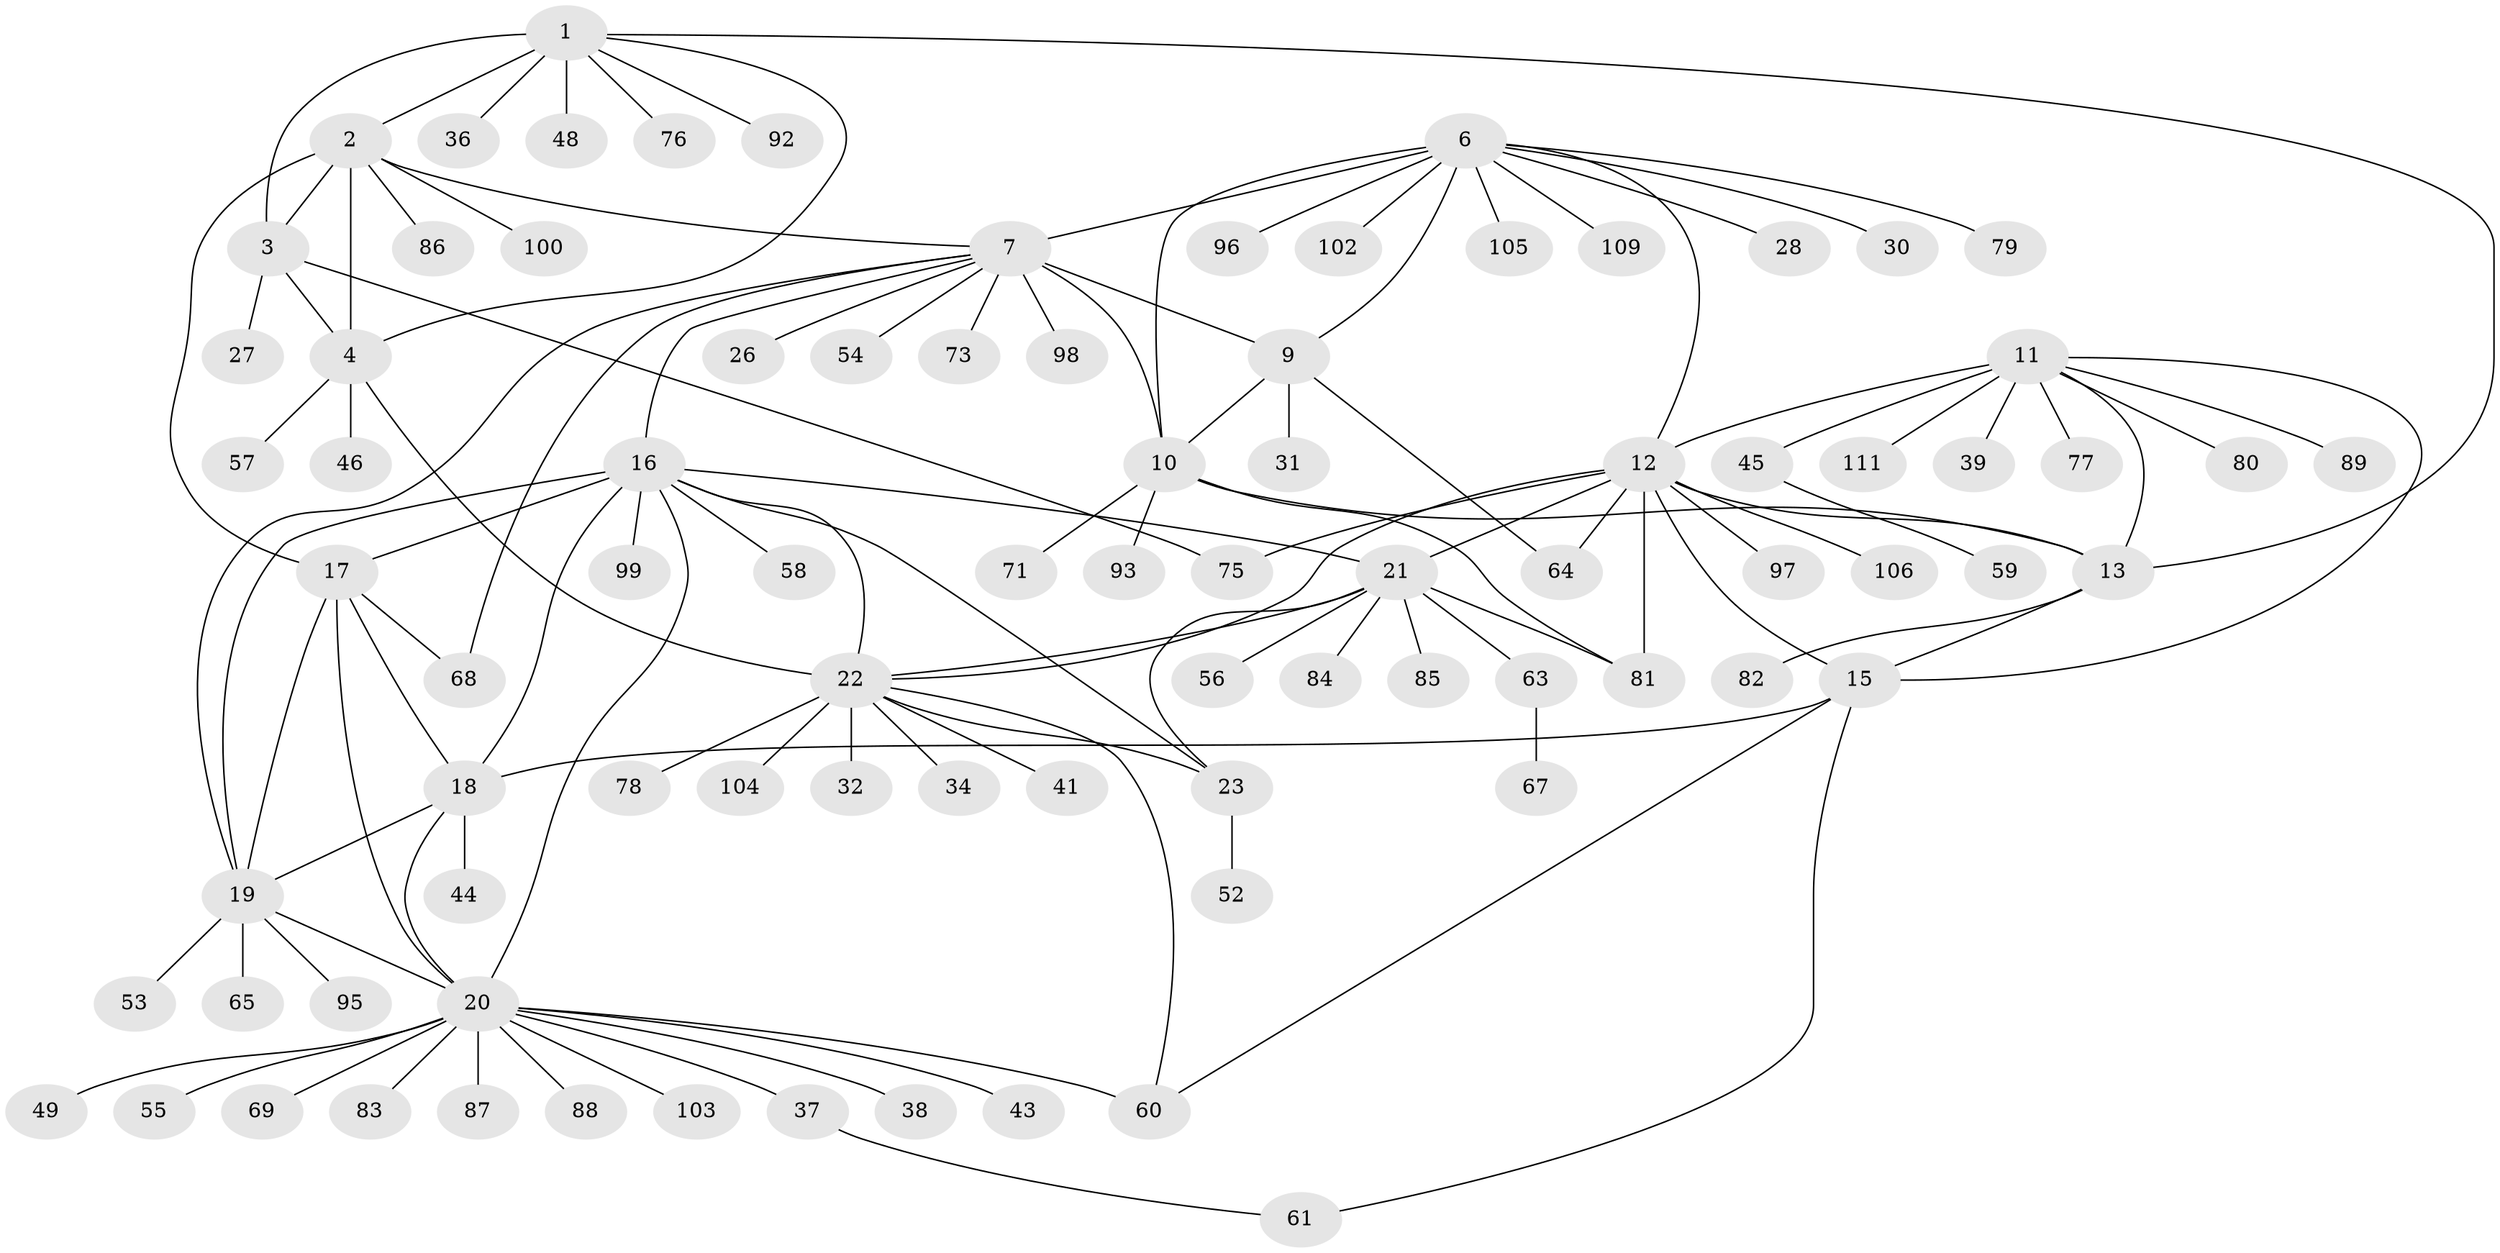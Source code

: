 // original degree distribution, {8: 0.009009009009009009, 9: 0.02702702702702703, 7: 0.07207207207207207, 5: 0.02702702702702703, 11: 0.036036036036036036, 10: 0.018018018018018018, 6: 0.018018018018018018, 15: 0.009009009009009009, 4: 0.009009009009009009, 1: 0.5945945945945946, 3: 0.04504504504504504, 2: 0.13513513513513514}
// Generated by graph-tools (version 1.1) at 2025/11/02/27/25 16:11:34]
// undirected, 86 vertices, 119 edges
graph export_dot {
graph [start="1"]
  node [color=gray90,style=filled];
  1 [super="+5"];
  2 [super="+110"];
  3 [super="+91"];
  4;
  6 [super="+29"];
  7 [super="+8"];
  9 [super="+70"];
  10 [super="+33"];
  11 [super="+51"];
  12 [super="+14"];
  13 [super="+47"];
  15;
  16 [super="+25"];
  17 [super="+35"];
  18 [super="+50"];
  19 [super="+66"];
  20 [super="+42"];
  21 [super="+101"];
  22 [super="+40"];
  23 [super="+24"];
  26;
  27;
  28;
  30;
  31;
  32 [super="+107"];
  34;
  36;
  37 [super="+72"];
  38;
  39;
  41;
  43;
  44;
  45;
  46;
  48;
  49;
  52;
  53;
  54;
  55 [super="+74"];
  56;
  57;
  58;
  59 [super="+94"];
  60 [super="+62"];
  61;
  63;
  64;
  65;
  67;
  68;
  69;
  71;
  73;
  75;
  76;
  77;
  78;
  79 [super="+90"];
  80;
  81;
  82;
  83;
  84;
  85;
  86;
  87;
  88;
  89;
  92;
  93;
  95;
  96;
  97;
  98;
  99;
  100;
  102;
  103;
  104;
  105 [super="+108"];
  106;
  109;
  111;
  1 -- 2 [weight=2];
  1 -- 3 [weight=2];
  1 -- 4 [weight=2];
  1 -- 13;
  1 -- 36;
  1 -- 48;
  1 -- 76;
  1 -- 92;
  2 -- 3;
  2 -- 4;
  2 -- 17;
  2 -- 86;
  2 -- 100;
  2 -- 7;
  3 -- 4;
  3 -- 27;
  3 -- 75;
  4 -- 22;
  4 -- 46;
  4 -- 57;
  6 -- 7 [weight=2];
  6 -- 9;
  6 -- 10;
  6 -- 12;
  6 -- 28;
  6 -- 30;
  6 -- 79;
  6 -- 102;
  6 -- 109;
  6 -- 96;
  6 -- 105;
  7 -- 9 [weight=2];
  7 -- 10 [weight=2];
  7 -- 19;
  7 -- 26;
  7 -- 68;
  7 -- 73;
  7 -- 98;
  7 -- 54;
  7 -- 16;
  9 -- 10;
  9 -- 31;
  9 -- 64;
  10 -- 71;
  10 -- 81;
  10 -- 93;
  10 -- 13;
  11 -- 12 [weight=2];
  11 -- 13;
  11 -- 15;
  11 -- 39;
  11 -- 45;
  11 -- 77;
  11 -- 80;
  11 -- 89;
  11 -- 111;
  12 -- 13 [weight=2];
  12 -- 15 [weight=2];
  12 -- 21;
  12 -- 64;
  12 -- 75;
  12 -- 81;
  12 -- 97;
  12 -- 106;
  12 -- 22;
  13 -- 15;
  13 -- 82;
  15 -- 18;
  15 -- 61;
  15 -- 60;
  16 -- 17;
  16 -- 18;
  16 -- 19;
  16 -- 20;
  16 -- 58;
  16 -- 99;
  16 -- 23 [weight=2];
  16 -- 21;
  16 -- 22;
  17 -- 18;
  17 -- 19;
  17 -- 20;
  17 -- 68;
  18 -- 19;
  18 -- 20;
  18 -- 44;
  19 -- 20;
  19 -- 53;
  19 -- 65;
  19 -- 95;
  20 -- 37;
  20 -- 38;
  20 -- 49;
  20 -- 55;
  20 -- 60;
  20 -- 69;
  20 -- 83;
  20 -- 87;
  20 -- 88;
  20 -- 103;
  20 -- 43;
  21 -- 22;
  21 -- 23 [weight=2];
  21 -- 56;
  21 -- 63;
  21 -- 84;
  21 -- 85;
  21 -- 81;
  22 -- 23 [weight=2];
  22 -- 32;
  22 -- 34;
  22 -- 41;
  22 -- 60;
  22 -- 78;
  22 -- 104;
  23 -- 52;
  37 -- 61;
  45 -- 59;
  63 -- 67;
}

